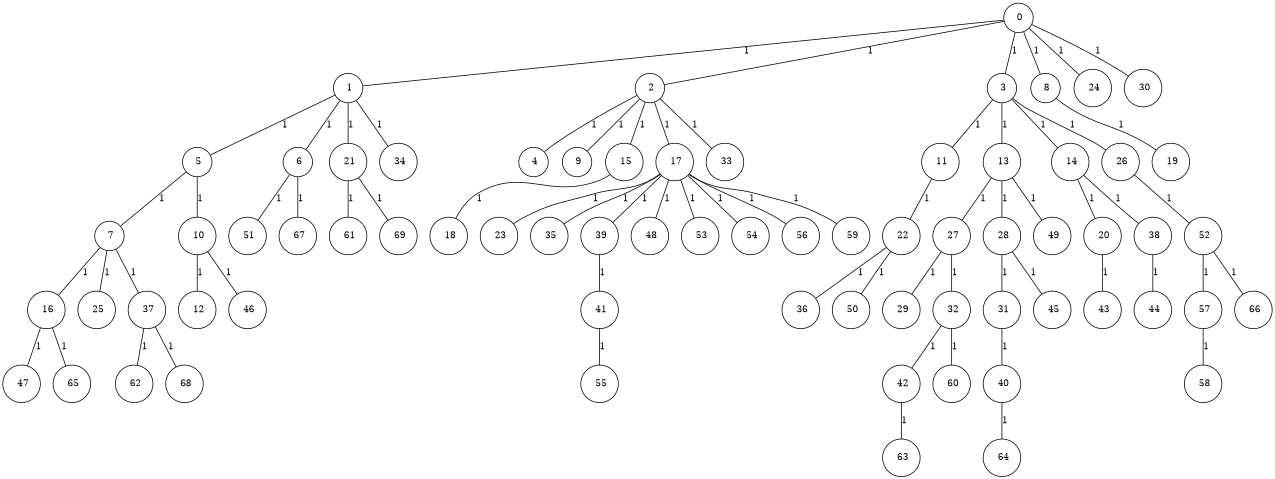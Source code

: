 graph G {
size="8.5,11;"
ratio = "expand;"
fixedsize="true;"
overlap="scale;"
node[shape=circle,width=.12,hight=.12,fontsize=12]
edge[fontsize=12]

0[label=" 0" color=black, pos="1.9457937,2.0267825!"];
1[label=" 1" color=black, pos="2.4396294,1.6344164!"];
2[label=" 2" color=black, pos="0.2198918,0.6296654!"];
3[label=" 3" color=black, pos="0.84137835,2.2461026!"];
4[label=" 4" color=black, pos="1.0225663,0.60941897!"];
5[label=" 5" color=black, pos="0.4354,1.5429732!"];
6[label=" 6" color=black, pos="2.8696813,0.58702493!"];
7[label=" 7" color=black, pos="2.9002151,0.35133994!"];
8[label=" 8" color=black, pos="1.6082779,1.660099!"];
9[label=" 9" color=black, pos="2.2636816,2.7460718!"];
10[label=" 10" color=black, pos="0.45292551,1.5401101!"];
11[label=" 11" color=black, pos="0.19141524,0.80366222!"];
12[label=" 12" color=black, pos="1.6563848,2.5587139!"];
13[label=" 13" color=black, pos="1.5540833,0.55469639!"];
14[label=" 14" color=black, pos="1.3296853,0.25946152!"];
15[label=" 15" color=black, pos="1.4358072,2.0759093!"];
16[label=" 16" color=black, pos="2.988924,2.0919923!"];
17[label=" 17" color=black, pos="0.030523723,2.7361789!"];
18[label=" 18" color=black, pos="2.2138013,2.7777531!"];
19[label=" 19" color=black, pos="2.0625016,2.619198!"];
20[label=" 20" color=black, pos="2.9944965,0.8106713!"];
21[label=" 21" color=black, pos="0.27959904,1.9723444!"];
22[label=" 22" color=black, pos="1.507089,2.8391848!"];
23[label=" 23" color=black, pos="0.84260736,0.98698123!"];
24[label=" 24" color=black, pos="1.6511024,0.08413682!"];
25[label=" 25" color=black, pos="2.9170377,1.1650753!"];
26[label=" 26" color=black, pos="0.096604652,2.5360554!"];
27[label=" 27" color=black, pos="1.5242437,0.87799277!"];
28[label=" 28" color=black, pos="1.3331654,1.06732!"];
29[label=" 29" color=black, pos="0.054031755,0.22204881!"];
30[label=" 30" color=black, pos="0.27147027,2.5040169!"];
31[label=" 31" color=black, pos="1.9763278,1.9456089!"];
32[label=" 32" color=black, pos="1.5699717,1.3090563!"];
33[label=" 33" color=black, pos="2.8500614,0.61784838!"];
34[label=" 34" color=black, pos="1.41696,2.1057724!"];
35[label=" 35" color=black, pos="2.3091573,0.45994397!"];
36[label=" 36" color=black, pos="1.6724292,0.25508713!"];
37[label=" 37" color=black, pos="2.5669284,0.28758176!"];
38[label=" 38" color=black, pos="0.53836959,0.95247626!"];
39[label=" 39" color=black, pos="0.28259687,1.1421275!"];
40[label=" 40" color=black, pos="2.927831,0.33957805!"];
41[label=" 41" color=black, pos="0.92531533,1.7245585!"];
42[label=" 42" color=black, pos="0.11133026,1.2834791!"];
43[label=" 43" color=black, pos="1.8140961,0.062810269!"];
44[label=" 44" color=black, pos="1.270687,2.2129863!"];
45[label=" 45" color=black, pos="0.79503334,1.676014!"];
46[label=" 46" color=black, pos="1.2921667,0.84810027!"];
47[label=" 47" color=black, pos="2.5265755,2.4273322!"];
48[label=" 48" color=black, pos="0.4414115,2.2322989!"];
49[label=" 49" color=black, pos="2.7243367,0.70900217!"];
50[label=" 50" color=black, pos="1.7871883,2.2561545!"];
51[label=" 51" color=black, pos="2.7359043,2.0878097!"];
52[label=" 52" color=black, pos="1.6368622,2.8442068!"];
53[label=" 53" color=black, pos="0.801364,1.7652985!"];
54[label=" 54" color=black, pos="1.1487111,2.6682944!"];
55[label=" 55" color=black, pos="2.6036265,1.1296931!"];
56[label=" 56" color=black, pos="0.86253688,1.4117648!"];
57[label=" 57" color=black, pos="2.3188494,2.4225406!"];
58[label=" 58" color=black, pos="2.1132483,2.707322!"];
59[label=" 59" color=black, pos="1.9976599,2.855744!"];
60[label=" 60" color=black, pos="1.0959277,2.0664177!"];
61[label=" 61" color=black, pos="1.2201716,2.9908224!"];
62[label=" 62" color=black, pos="1.4451149,2.0441693!"];
63[label=" 63" color=black, pos="2.7547434,1.0937795!"];
64[label=" 64" color=black, pos="1.5358543,0.20415386!"];
65[label=" 65" color=black, pos="0.6263113,0.96074134!"];
66[label=" 66" color=black, pos="1.3053896,2.5887122!"];
67[label=" 67" color=black, pos="0.46319508,0.93757162!"];
68[label=" 68" color=black, pos="2.1444069,1.4564144!"];
69[label=" 69" color=black, pos="0.83570548,1.7334611!"];
0--1[label="1"]
0--2[label="1"]
0--3[label="1"]
0--8[label="1"]
0--24[label="1"]
0--30[label="1"]
1--5[label="1"]
1--6[label="1"]
1--21[label="1"]
1--34[label="1"]
2--4[label="1"]
2--9[label="1"]
2--15[label="1"]
2--17[label="1"]
2--33[label="1"]
3--11[label="1"]
3--13[label="1"]
3--14[label="1"]
3--26[label="1"]
5--7[label="1"]
5--10[label="1"]
6--51[label="1"]
6--67[label="1"]
7--16[label="1"]
7--25[label="1"]
7--37[label="1"]
8--19[label="1"]
10--12[label="1"]
10--46[label="1"]
11--22[label="1"]
13--27[label="1"]
13--28[label="1"]
13--49[label="1"]
14--20[label="1"]
14--38[label="1"]
15--18[label="1"]
16--47[label="1"]
16--65[label="1"]
17--23[label="1"]
17--35[label="1"]
17--39[label="1"]
17--48[label="1"]
17--53[label="1"]
17--54[label="1"]
17--56[label="1"]
17--59[label="1"]
20--43[label="1"]
21--61[label="1"]
21--69[label="1"]
22--36[label="1"]
22--50[label="1"]
26--52[label="1"]
27--29[label="1"]
27--32[label="1"]
28--31[label="1"]
28--45[label="1"]
31--40[label="1"]
32--42[label="1"]
32--60[label="1"]
37--62[label="1"]
37--68[label="1"]
38--44[label="1"]
39--41[label="1"]
40--64[label="1"]
41--55[label="1"]
42--63[label="1"]
52--57[label="1"]
52--66[label="1"]
57--58[label="1"]

}
